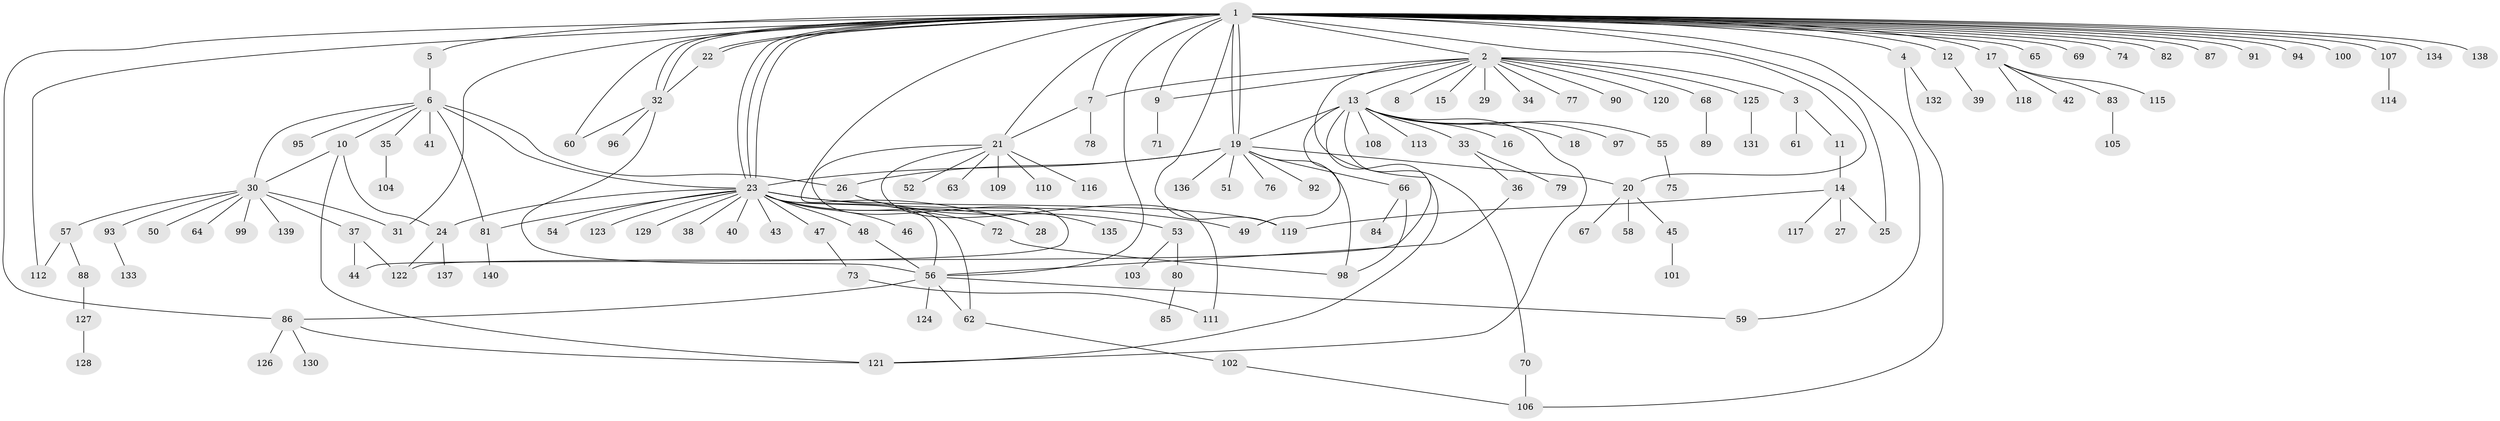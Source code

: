 // Generated by graph-tools (version 1.1) at 2025/14/03/09/25 04:14:48]
// undirected, 140 vertices, 182 edges
graph export_dot {
graph [start="1"]
  node [color=gray90,style=filled];
  1;
  2;
  3;
  4;
  5;
  6;
  7;
  8;
  9;
  10;
  11;
  12;
  13;
  14;
  15;
  16;
  17;
  18;
  19;
  20;
  21;
  22;
  23;
  24;
  25;
  26;
  27;
  28;
  29;
  30;
  31;
  32;
  33;
  34;
  35;
  36;
  37;
  38;
  39;
  40;
  41;
  42;
  43;
  44;
  45;
  46;
  47;
  48;
  49;
  50;
  51;
  52;
  53;
  54;
  55;
  56;
  57;
  58;
  59;
  60;
  61;
  62;
  63;
  64;
  65;
  66;
  67;
  68;
  69;
  70;
  71;
  72;
  73;
  74;
  75;
  76;
  77;
  78;
  79;
  80;
  81;
  82;
  83;
  84;
  85;
  86;
  87;
  88;
  89;
  90;
  91;
  92;
  93;
  94;
  95;
  96;
  97;
  98;
  99;
  100;
  101;
  102;
  103;
  104;
  105;
  106;
  107;
  108;
  109;
  110;
  111;
  112;
  113;
  114;
  115;
  116;
  117;
  118;
  119;
  120;
  121;
  122;
  123;
  124;
  125;
  126;
  127;
  128;
  129;
  130;
  131;
  132;
  133;
  134;
  135;
  136;
  137;
  138;
  139;
  140;
  1 -- 2;
  1 -- 4;
  1 -- 5;
  1 -- 7;
  1 -- 9;
  1 -- 12;
  1 -- 17;
  1 -- 19;
  1 -- 19;
  1 -- 20;
  1 -- 21;
  1 -- 22;
  1 -- 22;
  1 -- 23;
  1 -- 23;
  1 -- 23;
  1 -- 25;
  1 -- 28;
  1 -- 31;
  1 -- 32;
  1 -- 32;
  1 -- 56;
  1 -- 59;
  1 -- 60;
  1 -- 65;
  1 -- 69;
  1 -- 74;
  1 -- 82;
  1 -- 86;
  1 -- 87;
  1 -- 91;
  1 -- 94;
  1 -- 100;
  1 -- 107;
  1 -- 112;
  1 -- 119;
  1 -- 134;
  1 -- 138;
  2 -- 3;
  2 -- 7;
  2 -- 8;
  2 -- 9;
  2 -- 13;
  2 -- 15;
  2 -- 29;
  2 -- 34;
  2 -- 68;
  2 -- 77;
  2 -- 90;
  2 -- 120;
  2 -- 121;
  2 -- 125;
  3 -- 11;
  3 -- 61;
  4 -- 106;
  4 -- 132;
  5 -- 6;
  6 -- 10;
  6 -- 23;
  6 -- 26;
  6 -- 30;
  6 -- 35;
  6 -- 41;
  6 -- 81;
  6 -- 95;
  7 -- 21;
  7 -- 78;
  9 -- 71;
  10 -- 24;
  10 -- 30;
  10 -- 121;
  11 -- 14;
  12 -- 39;
  13 -- 16;
  13 -- 18;
  13 -- 19;
  13 -- 33;
  13 -- 49;
  13 -- 55;
  13 -- 70;
  13 -- 97;
  13 -- 108;
  13 -- 113;
  13 -- 121;
  13 -- 122;
  14 -- 25;
  14 -- 27;
  14 -- 117;
  14 -- 119;
  17 -- 42;
  17 -- 83;
  17 -- 115;
  17 -- 118;
  19 -- 20;
  19 -- 23;
  19 -- 26;
  19 -- 51;
  19 -- 66;
  19 -- 76;
  19 -- 92;
  19 -- 98;
  19 -- 136;
  20 -- 45;
  20 -- 58;
  20 -- 67;
  21 -- 44;
  21 -- 52;
  21 -- 63;
  21 -- 109;
  21 -- 110;
  21 -- 111;
  21 -- 116;
  22 -- 32;
  23 -- 24;
  23 -- 28;
  23 -- 38;
  23 -- 40;
  23 -- 43;
  23 -- 46;
  23 -- 47;
  23 -- 48;
  23 -- 49;
  23 -- 54;
  23 -- 56;
  23 -- 62;
  23 -- 72;
  23 -- 81;
  23 -- 119;
  23 -- 123;
  23 -- 129;
  24 -- 122;
  24 -- 137;
  26 -- 53;
  26 -- 135;
  30 -- 31;
  30 -- 37;
  30 -- 50;
  30 -- 57;
  30 -- 64;
  30 -- 93;
  30 -- 99;
  30 -- 139;
  32 -- 56;
  32 -- 60;
  32 -- 96;
  33 -- 36;
  33 -- 79;
  35 -- 104;
  36 -- 56;
  37 -- 44;
  37 -- 122;
  45 -- 101;
  47 -- 73;
  48 -- 56;
  53 -- 80;
  53 -- 103;
  55 -- 75;
  56 -- 59;
  56 -- 62;
  56 -- 86;
  56 -- 124;
  57 -- 88;
  57 -- 112;
  62 -- 102;
  66 -- 84;
  66 -- 98;
  68 -- 89;
  70 -- 106;
  72 -- 98;
  73 -- 111;
  80 -- 85;
  81 -- 140;
  83 -- 105;
  86 -- 121;
  86 -- 126;
  86 -- 130;
  88 -- 127;
  93 -- 133;
  102 -- 106;
  107 -- 114;
  125 -- 131;
  127 -- 128;
}
